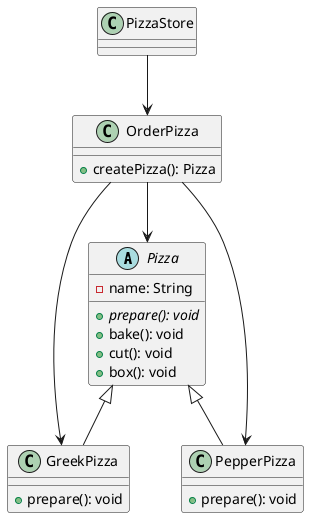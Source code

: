 @startuml
'https://plantuml.com/class-diagram

abstract class Pizza {
    - name: String
    + {abstract} prepare(): void
    + bake(): void
    + cut(): void
    + box(): void
}
class GreekPizza {
    + prepare(): void
}
class PepperPizza {
    + prepare(): void
}

Pizza <|-- GreekPizza
Pizza <|-- PepperPizza

class OrderPizza {
    + createPizza(): Pizza
}
OrderPizza --> Pizza
OrderPizza --> GreekPizza
OrderPizza --> PepperPizza

class PizzaStore

PizzaStore --> OrderPizza
@enduml